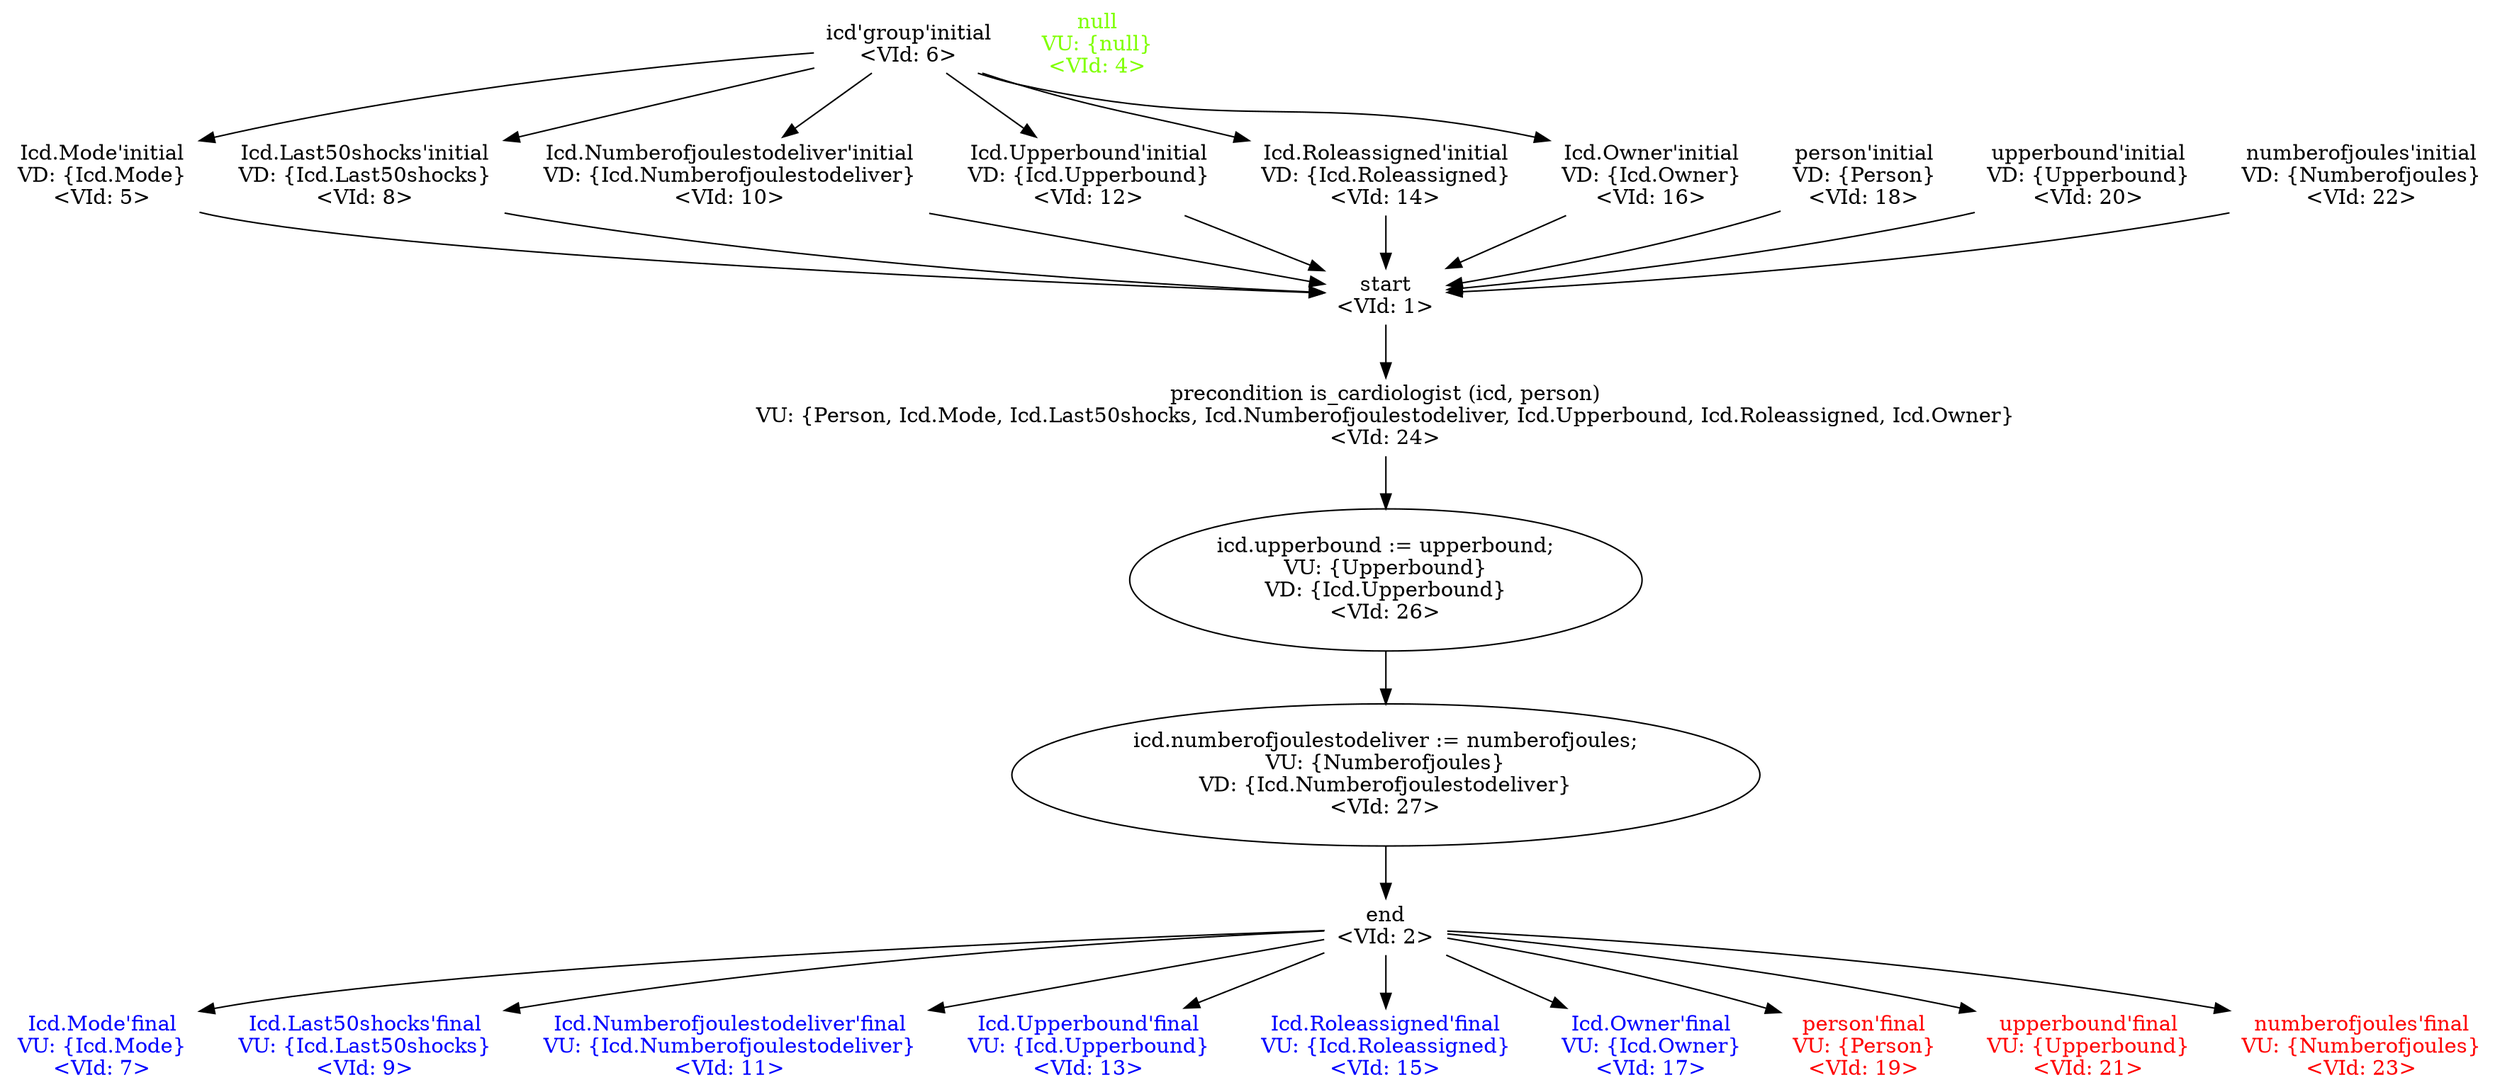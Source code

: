 // subprogram_changesettings_cfg
digraph G {
   graph [splines=True];
    1 [label="start\n<VId: 1>",shape="plaintext"];
    2 [label="end\n<VId: 2>",shape="plaintext"];
    4 [label="null\nVU: {null}\n<VId: 4>",shape="plaintext",fontcolor="chartreuse"];
    5 [label="Icd.Mode'initial\nVD: {Icd.Mode}\n<VId: 5>",shape="plaintext"];
    6 [label="icd'group'initial\n<VId: 6>",shape="plaintext"];
    7 [label="Icd.Mode'final\nVU: {Icd.Mode}\n<VId: 7>",shape="plaintext",fontcolor="blue"];
    8 [label="Icd.Last50shocks'initial\nVD: {Icd.Last50shocks}\n<VId: 8>",shape="plaintext"];
    9 [label="Icd.Last50shocks'final\nVU: {Icd.Last50shocks}\n<VId: 9>",shape="plaintext",fontcolor="blue"];
    10 [label="Icd.Numberofjoulestodeliver'initial\nVD: {Icd.Numberofjoulestodeliver}\n<VId: 10>",shape="plaintext"];
    11 [label="Icd.Numberofjoulestodeliver'final\nVU: {Icd.Numberofjoulestodeliver}\n<VId: 11>",shape="plaintext",fontcolor="blue"];
    12 [label="Icd.Upperbound'initial\nVD: {Icd.Upperbound}\n<VId: 12>",shape="plaintext"];
    13 [label="Icd.Upperbound'final\nVU: {Icd.Upperbound}\n<VId: 13>",shape="plaintext",fontcolor="blue"];
    14 [label="Icd.Roleassigned'initial\nVD: {Icd.Roleassigned}\n<VId: 14>",shape="plaintext"];
    15 [label="Icd.Roleassigned'final\nVU: {Icd.Roleassigned}\n<VId: 15>",shape="plaintext",fontcolor="blue"];
    16 [label="Icd.Owner'initial\nVD: {Icd.Owner}\n<VId: 16>",shape="plaintext"];
    17 [label="Icd.Owner'final\nVU: {Icd.Owner}\n<VId: 17>",shape="plaintext",fontcolor="blue"];
    18 [label="person'initial\nVD: {Person}\n<VId: 18>",shape="plaintext"];
    19 [label="person'final\nVU: {Person}\n<VId: 19>",shape="plaintext",fontcolor="red"];
    20 [label="upperbound'initial\nVD: {Upperbound}\n<VId: 20>",shape="plaintext"];
    21 [label="upperbound'final\nVU: {Upperbound}\n<VId: 21>",shape="plaintext",fontcolor="red"];
    22 [label="numberofjoules'initial\nVD: {Numberofjoules}\n<VId: 22>",shape="plaintext"];
    23 [label="numberofjoules'final\nVU: {Numberofjoules}\n<VId: 23>",shape="plaintext",fontcolor="red"];
    24 [label="precondition is_cardiologist (icd, person)\nVU: {Person, Icd.Mode, Icd.Last50shocks, Icd.Numberofjoulestodeliver, Icd.Upperbound, Icd.Roleassigned, Icd.Owner}\n<VId: 24>",shape="plaintext"];
    26 [label="icd.upperbound := upperbound;\nVU: {Upperbound}\nVD: {Icd.Upperbound}\n<VId: 26>"];
    27 [label="icd.numberofjoulestodeliver := numberofjoules;\nVU: {Numberofjoules}\nVD: {Icd.Numberofjoulestodeliver}\n<VId: 27>"];

    1 ->  24 [arrowType="normal"];
    2 ->  7 [arrowType="normal"];
    2 ->  9 [arrowType="normal"];
    2 ->  11 [arrowType="normal"];
    2 ->  13 [arrowType="normal"];
    2 ->  15 [arrowType="normal"];
    2 ->  17 [arrowType="normal"];
    2 ->  19 [arrowType="normal"];
    2 ->  21 [arrowType="normal"];
    2 ->  23 [arrowType="normal"];
    5 ->  1 [arrowType="normal"];
    6 ->  5 [arrowType="normal"];
    6 ->  8 [arrowType="normal"];
    6 ->  10 [arrowType="normal"];
    6 ->  12 [arrowType="normal"];
    6 ->  14 [arrowType="normal"];
    6 ->  16 [arrowType="normal"];
    8 ->  1 [arrowType="normal"];
    10 ->  1 [arrowType="normal"];
    12 ->  1 [arrowType="normal"];
    14 ->  1 [arrowType="normal"];
    16 ->  1 [arrowType="normal"];
    18 ->  1 [arrowType="normal"];
    20 ->  1 [arrowType="normal"];
    22 ->  1 [arrowType="normal"];
    24 ->  26 [arrowType="normal"];
    26 ->  27 [arrowType="normal"];
    27 ->  2 [arrowType="normal"];
}
